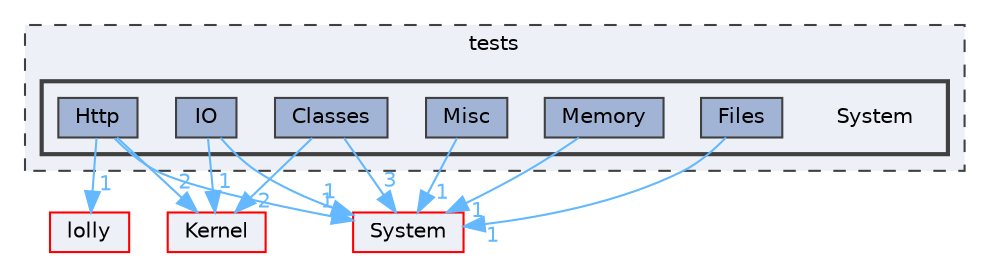 digraph "System"
{
 // LATEX_PDF_SIZE
  bgcolor="transparent";
  edge [fontname=Helvetica,fontsize=10,labelfontname=Helvetica,labelfontsize=10];
  node [fontname=Helvetica,fontsize=10,shape=box,height=0.2,width=0.4];
  compound=true
  subgraph clusterdir_59425e443f801f1f2fd8bbe4959a3ccf {
    graph [ bgcolor="#edf0f7", pencolor="grey25", label="tests", fontname=Helvetica,fontsize=10 style="filled,dashed", URL="dir_59425e443f801f1f2fd8bbe4959a3ccf.html",tooltip=""]
  subgraph clusterdir_df16762c41d55ab81241d1dd50493298 {
    graph [ bgcolor="#edf0f7", pencolor="grey25", label="", fontname=Helvetica,fontsize=10 style="filled,bold", URL="dir_df16762c41d55ab81241d1dd50493298.html",tooltip=""]
    dir_df16762c41d55ab81241d1dd50493298 [shape=plaintext, label="System"];
  dir_65f9eac74ca93bae69ff732ea7466b4e [label="Classes", fillcolor="#a2b4d6", color="grey25", style="filled", URL="dir_65f9eac74ca93bae69ff732ea7466b4e.html",tooltip=""];
  dir_eeb941f42ec450c4cf9f9875dc9efc37 [label="Files", fillcolor="#a2b4d6", color="grey25", style="filled", URL="dir_eeb941f42ec450c4cf9f9875dc9efc37.html",tooltip=""];
  dir_d573a7169bde176232ec62995376cb51 [label="Http", fillcolor="#a2b4d6", color="grey25", style="filled", URL="dir_d573a7169bde176232ec62995376cb51.html",tooltip=""];
  dir_a11ca1b644fc2f4eb768a49f0548af75 [label="IO", fillcolor="#a2b4d6", color="grey25", style="filled", URL="dir_a11ca1b644fc2f4eb768a49f0548af75.html",tooltip=""];
  dir_23ee80e664ec28360f8e5b33977d5516 [label="Memory", fillcolor="#a2b4d6", color="grey25", style="filled", URL="dir_23ee80e664ec28360f8e5b33977d5516.html",tooltip=""];
  dir_8bb057f359b3d5147f263316ac4f8ac7 [label="Misc", fillcolor="#a2b4d6", color="grey25", style="filled", URL="dir_8bb057f359b3d5147f263316ac4f8ac7.html",tooltip=""];
  }
  }
  dir_4e4e38b7a3cbd015b31043c806009c51 [label="lolly", fillcolor="#edf0f7", color="red", style="filled", URL="dir_4e4e38b7a3cbd015b31043c806009c51.html",tooltip=""];
  dir_52bed8acfaac088d5968cb2c84d7645d [label="Kernel", fillcolor="#edf0f7", color="red", style="filled", URL="dir_52bed8acfaac088d5968cb2c84d7645d.html",tooltip=""];
  dir_9af51e3826d4f9e80d9103b2de543e84 [label="System", fillcolor="#edf0f7", color="red", style="filled", URL="dir_9af51e3826d4f9e80d9103b2de543e84.html",tooltip=""];
  dir_65f9eac74ca93bae69ff732ea7466b4e->dir_52bed8acfaac088d5968cb2c84d7645d [headlabel="2", labeldistance=1.5 headhref="dir_000004_000021.html" color="steelblue1" fontcolor="steelblue1"];
  dir_65f9eac74ca93bae69ff732ea7466b4e->dir_9af51e3826d4f9e80d9103b2de543e84 [headlabel="3", labeldistance=1.5 headhref="dir_000004_000035.html" color="steelblue1" fontcolor="steelblue1"];
  dir_eeb941f42ec450c4cf9f9875dc9efc37->dir_9af51e3826d4f9e80d9103b2de543e84 [headlabel="1", labeldistance=1.5 headhref="dir_000013_000035.html" color="steelblue1" fontcolor="steelblue1"];
  dir_d573a7169bde176232ec62995376cb51->dir_4e4e38b7a3cbd015b31043c806009c51 [headlabel="1", labeldistance=1.5 headhref="dir_000016_000024.html" color="steelblue1" fontcolor="steelblue1"];
  dir_d573a7169bde176232ec62995376cb51->dir_52bed8acfaac088d5968cb2c84d7645d [headlabel="2", labeldistance=1.5 headhref="dir_000016_000021.html" color="steelblue1" fontcolor="steelblue1"];
  dir_d573a7169bde176232ec62995376cb51->dir_9af51e3826d4f9e80d9103b2de543e84 [headlabel="1", labeldistance=1.5 headhref="dir_000016_000035.html" color="steelblue1" fontcolor="steelblue1"];
  dir_a11ca1b644fc2f4eb768a49f0548af75->dir_52bed8acfaac088d5968cb2c84d7645d [headlabel="1", labeldistance=1.5 headhref="dir_000019_000021.html" color="steelblue1" fontcolor="steelblue1"];
  dir_a11ca1b644fc2f4eb768a49f0548af75->dir_9af51e3826d4f9e80d9103b2de543e84 [headlabel="1", labeldistance=1.5 headhref="dir_000019_000035.html" color="steelblue1" fontcolor="steelblue1"];
  dir_23ee80e664ec28360f8e5b33977d5516->dir_9af51e3826d4f9e80d9103b2de543e84 [headlabel="1", labeldistance=1.5 headhref="dir_000027_000035.html" color="steelblue1" fontcolor="steelblue1"];
  dir_8bb057f359b3d5147f263316ac4f8ac7->dir_9af51e3826d4f9e80d9103b2de543e84 [headlabel="1", labeldistance=1.5 headhref="dir_000029_000035.html" color="steelblue1" fontcolor="steelblue1"];
}
